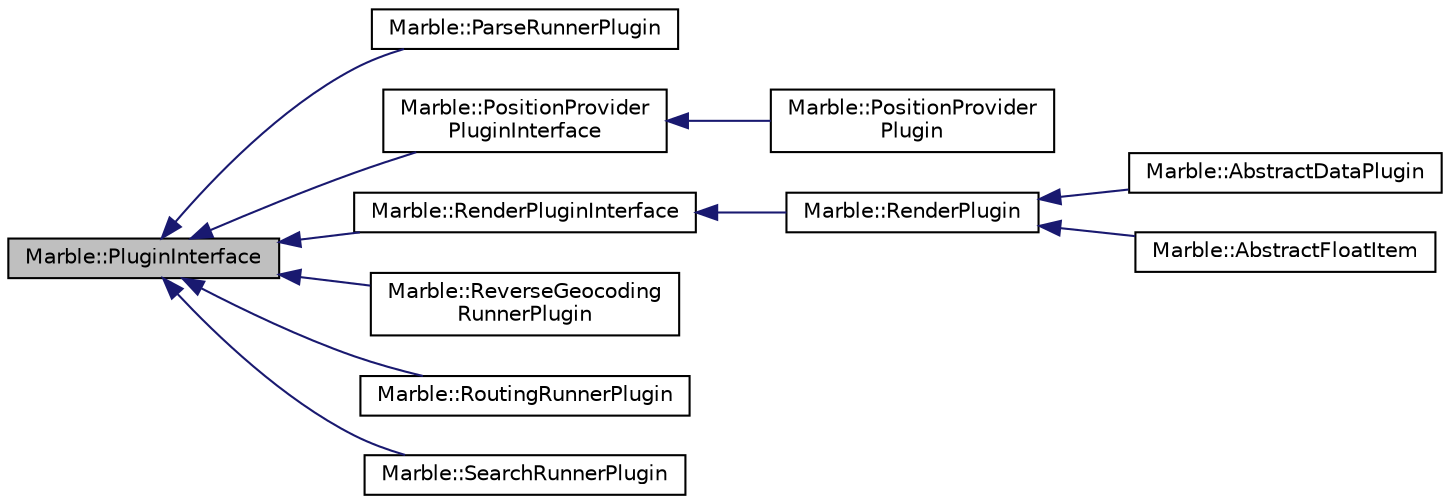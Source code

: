 digraph "Marble::PluginInterface"
{
  edge [fontname="Helvetica",fontsize="10",labelfontname="Helvetica",labelfontsize="10"];
  node [fontname="Helvetica",fontsize="10",shape=record];
  rankdir="LR";
  Node1 [label="Marble::PluginInterface",height=0.2,width=0.4,color="black", fillcolor="grey75", style="filled" fontcolor="black"];
  Node1 -> Node2 [dir="back",color="midnightblue",fontsize="10",style="solid",fontname="Helvetica"];
  Node2 [label="Marble::ParseRunnerPlugin",height=0.2,width=0.4,color="black", fillcolor="white", style="filled",URL="$class_marble_1_1_parse_runner_plugin.html"];
  Node1 -> Node3 [dir="back",color="midnightblue",fontsize="10",style="solid",fontname="Helvetica"];
  Node3 [label="Marble::PositionProvider\lPluginInterface",height=0.2,width=0.4,color="black", fillcolor="white", style="filled",URL="$class_marble_1_1_position_provider_plugin_interface.html",tooltip="The interface for position provider plugins. "];
  Node3 -> Node4 [dir="back",color="midnightblue",fontsize="10",style="solid",fontname="Helvetica"];
  Node4 [label="Marble::PositionProvider\lPlugin",height=0.2,width=0.4,color="black", fillcolor="white", style="filled",URL="$class_marble_1_1_position_provider_plugin.html",tooltip="The abstract class that provides position information. "];
  Node1 -> Node5 [dir="back",color="midnightblue",fontsize="10",style="solid",fontname="Helvetica"];
  Node5 [label="Marble::RenderPluginInterface",height=0.2,width=0.4,color="black", fillcolor="white", style="filled",URL="$class_marble_1_1_render_plugin_interface.html",tooltip="The class that specifies the Marble layer interface of a plugin. "];
  Node5 -> Node6 [dir="back",color="midnightblue",fontsize="10",style="solid",fontname="Helvetica"];
  Node6 [label="Marble::RenderPlugin",height=0.2,width=0.4,color="black", fillcolor="white", style="filled",URL="$class_marble_1_1_render_plugin.html",tooltip="The abstract class that creates a renderable item. "];
  Node6 -> Node7 [dir="back",color="midnightblue",fontsize="10",style="solid",fontname="Helvetica"];
  Node7 [label="Marble::AbstractDataPlugin",height=0.2,width=0.4,color="black", fillcolor="white", style="filled",URL="$class_marble_1_1_abstract_data_plugin.html",tooltip="An abstract class for plugins that show data that has a geo coordinate. "];
  Node6 -> Node8 [dir="back",color="midnightblue",fontsize="10",style="solid",fontname="Helvetica"];
  Node8 [label="Marble::AbstractFloatItem",height=0.2,width=0.4,color="black", fillcolor="white", style="filled",URL="$class_marble_1_1_abstract_float_item.html",tooltip="The abstract class for float item plugins. "];
  Node1 -> Node9 [dir="back",color="midnightblue",fontsize="10",style="solid",fontname="Helvetica"];
  Node9 [label="Marble::ReverseGeocoding\lRunnerPlugin",height=0.2,width=0.4,color="black", fillcolor="white", style="filled",URL="$class_marble_1_1_reverse_geocoding_runner_plugin.html"];
  Node1 -> Node10 [dir="back",color="midnightblue",fontsize="10",style="solid",fontname="Helvetica"];
  Node10 [label="Marble::RoutingRunnerPlugin",height=0.2,width=0.4,color="black", fillcolor="white", style="filled",URL="$class_marble_1_1_routing_runner_plugin.html"];
  Node1 -> Node11 [dir="back",color="midnightblue",fontsize="10",style="solid",fontname="Helvetica"];
  Node11 [label="Marble::SearchRunnerPlugin",height=0.2,width=0.4,color="black", fillcolor="white", style="filled",URL="$class_marble_1_1_search_runner_plugin.html"];
}
